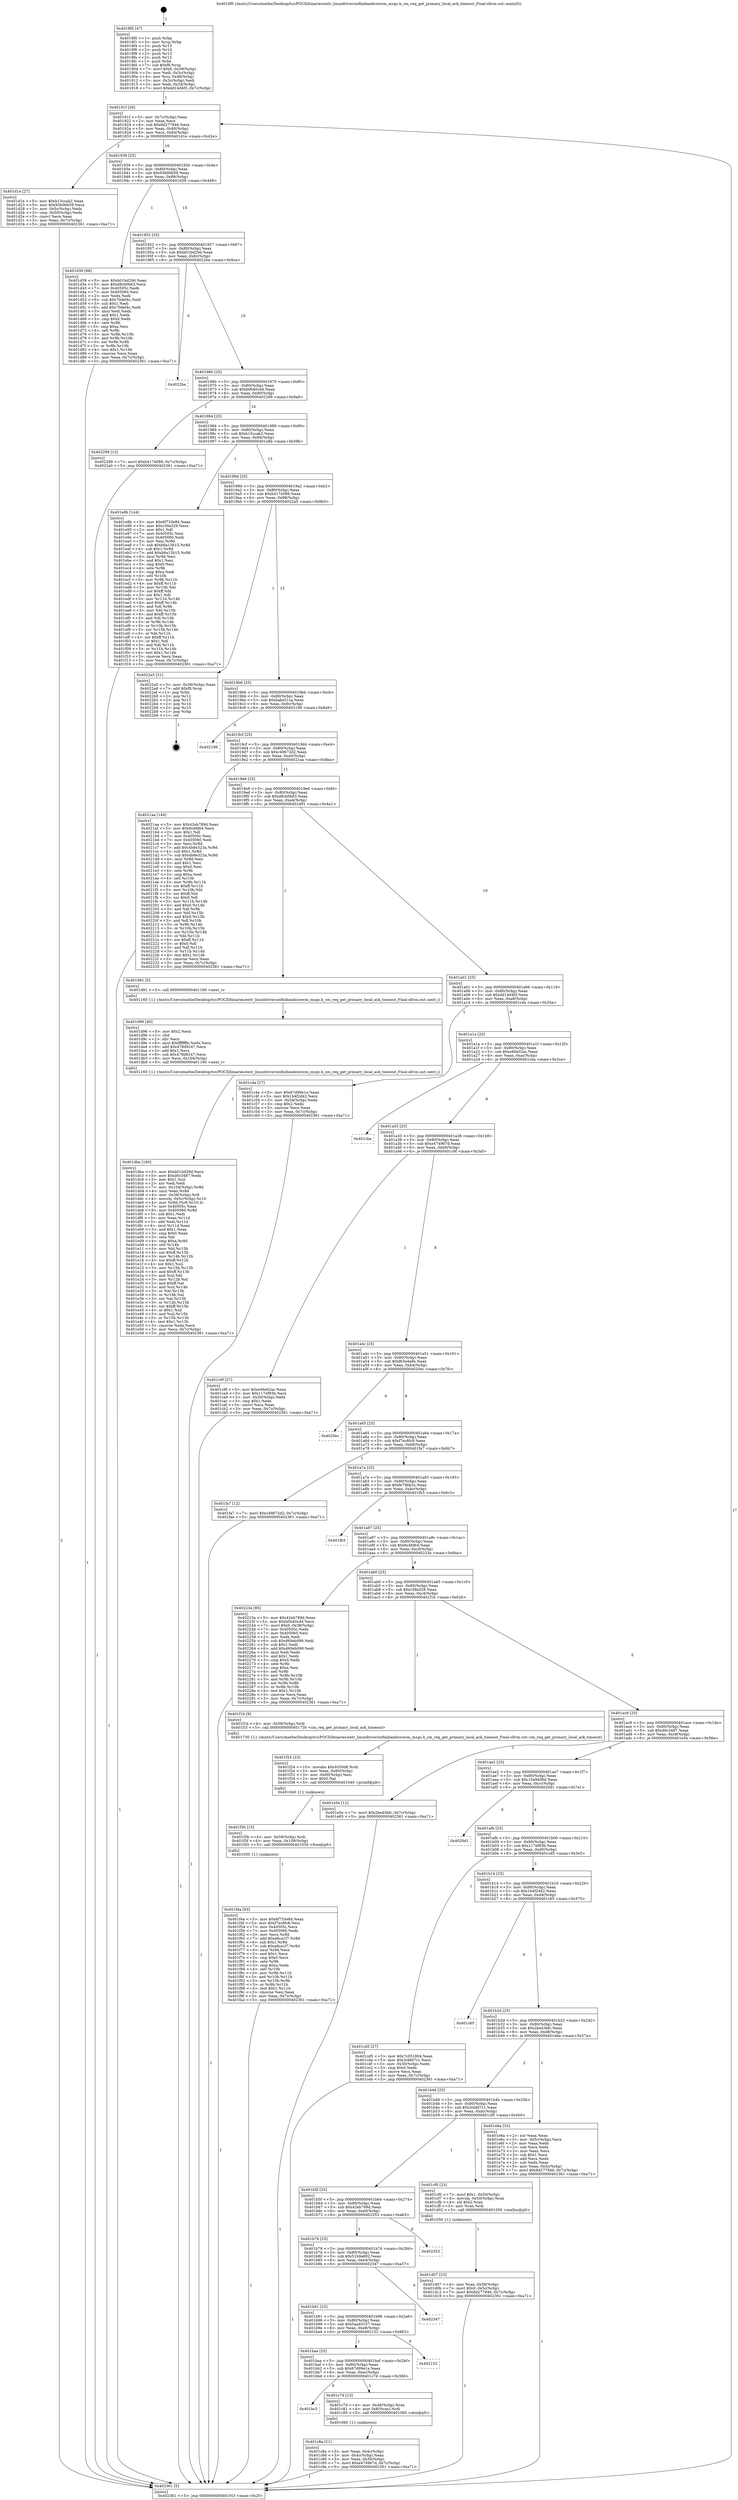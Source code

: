digraph "0x4018f0" {
  label = "0x4018f0 (/mnt/c/Users/mathe/Desktop/tcc/POCII/binaries/extr_linuxdriversinfinibandcorecm_msgs.h_cm_req_get_primary_local_ack_timeout_Final-ollvm.out::main(0))"
  labelloc = "t"
  node[shape=record]

  Entry [label="",width=0.3,height=0.3,shape=circle,fillcolor=black,style=filled]
  "0x40191f" [label="{
     0x40191f [26]\l
     | [instrs]\l
     &nbsp;&nbsp;0x40191f \<+3\>: mov -0x7c(%rbp),%eax\l
     &nbsp;&nbsp;0x401922 \<+2\>: mov %eax,%ecx\l
     &nbsp;&nbsp;0x401924 \<+6\>: sub $0x8d277946,%ecx\l
     &nbsp;&nbsp;0x40192a \<+3\>: mov %eax,-0x80(%rbp)\l
     &nbsp;&nbsp;0x40192d \<+6\>: mov %ecx,-0x84(%rbp)\l
     &nbsp;&nbsp;0x401933 \<+6\>: je 0000000000401d1e \<main+0x42e\>\l
  }"]
  "0x401d1e" [label="{
     0x401d1e [27]\l
     | [instrs]\l
     &nbsp;&nbsp;0x401d1e \<+5\>: mov $0xb15ccab2,%eax\l
     &nbsp;&nbsp;0x401d23 \<+5\>: mov $0x93b06b59,%ecx\l
     &nbsp;&nbsp;0x401d28 \<+3\>: mov -0x5c(%rbp),%edx\l
     &nbsp;&nbsp;0x401d2b \<+3\>: cmp -0x50(%rbp),%edx\l
     &nbsp;&nbsp;0x401d2e \<+3\>: cmovl %ecx,%eax\l
     &nbsp;&nbsp;0x401d31 \<+3\>: mov %eax,-0x7c(%rbp)\l
     &nbsp;&nbsp;0x401d34 \<+5\>: jmp 0000000000402361 \<main+0xa71\>\l
  }"]
  "0x401939" [label="{
     0x401939 [25]\l
     | [instrs]\l
     &nbsp;&nbsp;0x401939 \<+5\>: jmp 000000000040193e \<main+0x4e\>\l
     &nbsp;&nbsp;0x40193e \<+3\>: mov -0x80(%rbp),%eax\l
     &nbsp;&nbsp;0x401941 \<+5\>: sub $0x93b06b59,%eax\l
     &nbsp;&nbsp;0x401946 \<+6\>: mov %eax,-0x88(%rbp)\l
     &nbsp;&nbsp;0x40194c \<+6\>: je 0000000000401d39 \<main+0x449\>\l
  }"]
  Exit [label="",width=0.3,height=0.3,shape=circle,fillcolor=black,style=filled,peripheries=2]
  "0x401d39" [label="{
     0x401d39 [88]\l
     | [instrs]\l
     &nbsp;&nbsp;0x401d39 \<+5\>: mov $0xb01bd29d,%eax\l
     &nbsp;&nbsp;0x401d3e \<+5\>: mov $0xd8cb0b63,%ecx\l
     &nbsp;&nbsp;0x401d43 \<+7\>: mov 0x40505c,%edx\l
     &nbsp;&nbsp;0x401d4a \<+7\>: mov 0x405060,%esi\l
     &nbsp;&nbsp;0x401d51 \<+2\>: mov %edx,%edi\l
     &nbsp;&nbsp;0x401d53 \<+6\>: sub $0x70def4c,%edi\l
     &nbsp;&nbsp;0x401d59 \<+3\>: sub $0x1,%edi\l
     &nbsp;&nbsp;0x401d5c \<+6\>: add $0x70def4c,%edi\l
     &nbsp;&nbsp;0x401d62 \<+3\>: imul %edi,%edx\l
     &nbsp;&nbsp;0x401d65 \<+3\>: and $0x1,%edx\l
     &nbsp;&nbsp;0x401d68 \<+3\>: cmp $0x0,%edx\l
     &nbsp;&nbsp;0x401d6b \<+4\>: sete %r8b\l
     &nbsp;&nbsp;0x401d6f \<+3\>: cmp $0xa,%esi\l
     &nbsp;&nbsp;0x401d72 \<+4\>: setl %r9b\l
     &nbsp;&nbsp;0x401d76 \<+3\>: mov %r8b,%r10b\l
     &nbsp;&nbsp;0x401d79 \<+3\>: and %r9b,%r10b\l
     &nbsp;&nbsp;0x401d7c \<+3\>: xor %r9b,%r8b\l
     &nbsp;&nbsp;0x401d7f \<+3\>: or %r8b,%r10b\l
     &nbsp;&nbsp;0x401d82 \<+4\>: test $0x1,%r10b\l
     &nbsp;&nbsp;0x401d86 \<+3\>: cmovne %ecx,%eax\l
     &nbsp;&nbsp;0x401d89 \<+3\>: mov %eax,-0x7c(%rbp)\l
     &nbsp;&nbsp;0x401d8c \<+5\>: jmp 0000000000402361 \<main+0xa71\>\l
  }"]
  "0x401952" [label="{
     0x401952 [25]\l
     | [instrs]\l
     &nbsp;&nbsp;0x401952 \<+5\>: jmp 0000000000401957 \<main+0x67\>\l
     &nbsp;&nbsp;0x401957 \<+3\>: mov -0x80(%rbp),%eax\l
     &nbsp;&nbsp;0x40195a \<+5\>: sub $0xb01bd29d,%eax\l
     &nbsp;&nbsp;0x40195f \<+6\>: mov %eax,-0x8c(%rbp)\l
     &nbsp;&nbsp;0x401965 \<+6\>: je 00000000004022ba \<main+0x9ca\>\l
  }"]
  "0x401f4a" [label="{
     0x401f4a [93]\l
     | [instrs]\l
     &nbsp;&nbsp;0x401f4a \<+5\>: mov $0x6f733e84,%eax\l
     &nbsp;&nbsp;0x401f4f \<+5\>: mov $0xf7ec8fc8,%esi\l
     &nbsp;&nbsp;0x401f54 \<+7\>: mov 0x40505c,%ecx\l
     &nbsp;&nbsp;0x401f5b \<+7\>: mov 0x405060,%edx\l
     &nbsp;&nbsp;0x401f62 \<+3\>: mov %ecx,%r8d\l
     &nbsp;&nbsp;0x401f65 \<+7\>: add $0xa6ca1f7,%r8d\l
     &nbsp;&nbsp;0x401f6c \<+4\>: sub $0x1,%r8d\l
     &nbsp;&nbsp;0x401f70 \<+7\>: sub $0xa6ca1f7,%r8d\l
     &nbsp;&nbsp;0x401f77 \<+4\>: imul %r8d,%ecx\l
     &nbsp;&nbsp;0x401f7b \<+3\>: and $0x1,%ecx\l
     &nbsp;&nbsp;0x401f7e \<+3\>: cmp $0x0,%ecx\l
     &nbsp;&nbsp;0x401f81 \<+4\>: sete %r9b\l
     &nbsp;&nbsp;0x401f85 \<+3\>: cmp $0xa,%edx\l
     &nbsp;&nbsp;0x401f88 \<+4\>: setl %r10b\l
     &nbsp;&nbsp;0x401f8c \<+3\>: mov %r9b,%r11b\l
     &nbsp;&nbsp;0x401f8f \<+3\>: and %r10b,%r11b\l
     &nbsp;&nbsp;0x401f92 \<+3\>: xor %r10b,%r9b\l
     &nbsp;&nbsp;0x401f95 \<+3\>: or %r9b,%r11b\l
     &nbsp;&nbsp;0x401f98 \<+4\>: test $0x1,%r11b\l
     &nbsp;&nbsp;0x401f9c \<+3\>: cmovne %esi,%eax\l
     &nbsp;&nbsp;0x401f9f \<+3\>: mov %eax,-0x7c(%rbp)\l
     &nbsp;&nbsp;0x401fa2 \<+5\>: jmp 0000000000402361 \<main+0xa71\>\l
  }"]
  "0x4022ba" [label="{
     0x4022ba\l
  }", style=dashed]
  "0x40196b" [label="{
     0x40196b [25]\l
     | [instrs]\l
     &nbsp;&nbsp;0x40196b \<+5\>: jmp 0000000000401970 \<main+0x80\>\l
     &nbsp;&nbsp;0x401970 \<+3\>: mov -0x80(%rbp),%eax\l
     &nbsp;&nbsp;0x401973 \<+5\>: sub $0xb0b40cd4,%eax\l
     &nbsp;&nbsp;0x401978 \<+6\>: mov %eax,-0x90(%rbp)\l
     &nbsp;&nbsp;0x40197e \<+6\>: je 0000000000402299 \<main+0x9a9\>\l
  }"]
  "0x401f3b" [label="{
     0x401f3b [15]\l
     | [instrs]\l
     &nbsp;&nbsp;0x401f3b \<+4\>: mov -0x58(%rbp),%rdi\l
     &nbsp;&nbsp;0x401f3f \<+6\>: mov %eax,-0x108(%rbp)\l
     &nbsp;&nbsp;0x401f45 \<+5\>: call 0000000000401030 \<free@plt\>\l
     | [calls]\l
     &nbsp;&nbsp;0x401030 \{1\} (unknown)\l
  }"]
  "0x402299" [label="{
     0x402299 [12]\l
     | [instrs]\l
     &nbsp;&nbsp;0x402299 \<+7\>: movl $0xb4174089,-0x7c(%rbp)\l
     &nbsp;&nbsp;0x4022a0 \<+5\>: jmp 0000000000402361 \<main+0xa71\>\l
  }"]
  "0x401984" [label="{
     0x401984 [25]\l
     | [instrs]\l
     &nbsp;&nbsp;0x401984 \<+5\>: jmp 0000000000401989 \<main+0x99\>\l
     &nbsp;&nbsp;0x401989 \<+3\>: mov -0x80(%rbp),%eax\l
     &nbsp;&nbsp;0x40198c \<+5\>: sub $0xb15ccab2,%eax\l
     &nbsp;&nbsp;0x401991 \<+6\>: mov %eax,-0x94(%rbp)\l
     &nbsp;&nbsp;0x401997 \<+6\>: je 0000000000401e8b \<main+0x59b\>\l
  }"]
  "0x401f24" [label="{
     0x401f24 [23]\l
     | [instrs]\l
     &nbsp;&nbsp;0x401f24 \<+10\>: movabs $0x4030d6,%rdi\l
     &nbsp;&nbsp;0x401f2e \<+3\>: mov %eax,-0x60(%rbp)\l
     &nbsp;&nbsp;0x401f31 \<+3\>: mov -0x60(%rbp),%esi\l
     &nbsp;&nbsp;0x401f34 \<+2\>: mov $0x0,%al\l
     &nbsp;&nbsp;0x401f36 \<+5\>: call 0000000000401040 \<printf@plt\>\l
     | [calls]\l
     &nbsp;&nbsp;0x401040 \{1\} (unknown)\l
  }"]
  "0x401e8b" [label="{
     0x401e8b [144]\l
     | [instrs]\l
     &nbsp;&nbsp;0x401e8b \<+5\>: mov $0x6f733e84,%eax\l
     &nbsp;&nbsp;0x401e90 \<+5\>: mov $0xc39a329,%ecx\l
     &nbsp;&nbsp;0x401e95 \<+2\>: mov $0x1,%dl\l
     &nbsp;&nbsp;0x401e97 \<+7\>: mov 0x40505c,%esi\l
     &nbsp;&nbsp;0x401e9e \<+7\>: mov 0x405060,%edi\l
     &nbsp;&nbsp;0x401ea5 \<+3\>: mov %esi,%r8d\l
     &nbsp;&nbsp;0x401ea8 \<+7\>: sub $0xb6a13b15,%r8d\l
     &nbsp;&nbsp;0x401eaf \<+4\>: sub $0x1,%r8d\l
     &nbsp;&nbsp;0x401eb3 \<+7\>: add $0xb6a13b15,%r8d\l
     &nbsp;&nbsp;0x401eba \<+4\>: imul %r8d,%esi\l
     &nbsp;&nbsp;0x401ebe \<+3\>: and $0x1,%esi\l
     &nbsp;&nbsp;0x401ec1 \<+3\>: cmp $0x0,%esi\l
     &nbsp;&nbsp;0x401ec4 \<+4\>: sete %r9b\l
     &nbsp;&nbsp;0x401ec8 \<+3\>: cmp $0xa,%edi\l
     &nbsp;&nbsp;0x401ecb \<+4\>: setl %r10b\l
     &nbsp;&nbsp;0x401ecf \<+3\>: mov %r9b,%r11b\l
     &nbsp;&nbsp;0x401ed2 \<+4\>: xor $0xff,%r11b\l
     &nbsp;&nbsp;0x401ed6 \<+3\>: mov %r10b,%bl\l
     &nbsp;&nbsp;0x401ed9 \<+3\>: xor $0xff,%bl\l
     &nbsp;&nbsp;0x401edc \<+3\>: xor $0x1,%dl\l
     &nbsp;&nbsp;0x401edf \<+3\>: mov %r11b,%r14b\l
     &nbsp;&nbsp;0x401ee2 \<+4\>: and $0xff,%r14b\l
     &nbsp;&nbsp;0x401ee6 \<+3\>: and %dl,%r9b\l
     &nbsp;&nbsp;0x401ee9 \<+3\>: mov %bl,%r15b\l
     &nbsp;&nbsp;0x401eec \<+4\>: and $0xff,%r15b\l
     &nbsp;&nbsp;0x401ef0 \<+3\>: and %dl,%r10b\l
     &nbsp;&nbsp;0x401ef3 \<+3\>: or %r9b,%r14b\l
     &nbsp;&nbsp;0x401ef6 \<+3\>: or %r10b,%r15b\l
     &nbsp;&nbsp;0x401ef9 \<+3\>: xor %r15b,%r14b\l
     &nbsp;&nbsp;0x401efc \<+3\>: or %bl,%r11b\l
     &nbsp;&nbsp;0x401eff \<+4\>: xor $0xff,%r11b\l
     &nbsp;&nbsp;0x401f03 \<+3\>: or $0x1,%dl\l
     &nbsp;&nbsp;0x401f06 \<+3\>: and %dl,%r11b\l
     &nbsp;&nbsp;0x401f09 \<+3\>: or %r11b,%r14b\l
     &nbsp;&nbsp;0x401f0c \<+4\>: test $0x1,%r14b\l
     &nbsp;&nbsp;0x401f10 \<+3\>: cmovne %ecx,%eax\l
     &nbsp;&nbsp;0x401f13 \<+3\>: mov %eax,-0x7c(%rbp)\l
     &nbsp;&nbsp;0x401f16 \<+5\>: jmp 0000000000402361 \<main+0xa71\>\l
  }"]
  "0x40199d" [label="{
     0x40199d [25]\l
     | [instrs]\l
     &nbsp;&nbsp;0x40199d \<+5\>: jmp 00000000004019a2 \<main+0xb2\>\l
     &nbsp;&nbsp;0x4019a2 \<+3\>: mov -0x80(%rbp),%eax\l
     &nbsp;&nbsp;0x4019a5 \<+5\>: sub $0xb4174089,%eax\l
     &nbsp;&nbsp;0x4019aa \<+6\>: mov %eax,-0x98(%rbp)\l
     &nbsp;&nbsp;0x4019b0 \<+6\>: je 00000000004022a5 \<main+0x9b5\>\l
  }"]
  "0x401dbe" [label="{
     0x401dbe [160]\l
     | [instrs]\l
     &nbsp;&nbsp;0x401dbe \<+5\>: mov $0xb01bd29d,%ecx\l
     &nbsp;&nbsp;0x401dc3 \<+5\>: mov $0xd0c3487,%edx\l
     &nbsp;&nbsp;0x401dc8 \<+3\>: mov $0x1,%sil\l
     &nbsp;&nbsp;0x401dcb \<+2\>: xor %edi,%edi\l
     &nbsp;&nbsp;0x401dcd \<+7\>: mov -0x104(%rbp),%r8d\l
     &nbsp;&nbsp;0x401dd4 \<+4\>: imul %eax,%r8d\l
     &nbsp;&nbsp;0x401dd8 \<+4\>: mov -0x58(%rbp),%r9\l
     &nbsp;&nbsp;0x401ddc \<+4\>: movslq -0x5c(%rbp),%r10\l
     &nbsp;&nbsp;0x401de0 \<+4\>: mov %r8d,(%r9,%r10,4)\l
     &nbsp;&nbsp;0x401de4 \<+7\>: mov 0x40505c,%eax\l
     &nbsp;&nbsp;0x401deb \<+8\>: mov 0x405060,%r8d\l
     &nbsp;&nbsp;0x401df3 \<+3\>: sub $0x1,%edi\l
     &nbsp;&nbsp;0x401df6 \<+3\>: mov %eax,%r11d\l
     &nbsp;&nbsp;0x401df9 \<+3\>: add %edi,%r11d\l
     &nbsp;&nbsp;0x401dfc \<+4\>: imul %r11d,%eax\l
     &nbsp;&nbsp;0x401e00 \<+3\>: and $0x1,%eax\l
     &nbsp;&nbsp;0x401e03 \<+3\>: cmp $0x0,%eax\l
     &nbsp;&nbsp;0x401e06 \<+3\>: sete %bl\l
     &nbsp;&nbsp;0x401e09 \<+4\>: cmp $0xa,%r8d\l
     &nbsp;&nbsp;0x401e0d \<+4\>: setl %r14b\l
     &nbsp;&nbsp;0x401e11 \<+3\>: mov %bl,%r15b\l
     &nbsp;&nbsp;0x401e14 \<+4\>: xor $0xff,%r15b\l
     &nbsp;&nbsp;0x401e18 \<+3\>: mov %r14b,%r12b\l
     &nbsp;&nbsp;0x401e1b \<+4\>: xor $0xff,%r12b\l
     &nbsp;&nbsp;0x401e1f \<+4\>: xor $0x1,%sil\l
     &nbsp;&nbsp;0x401e23 \<+3\>: mov %r15b,%r13b\l
     &nbsp;&nbsp;0x401e26 \<+4\>: and $0xff,%r13b\l
     &nbsp;&nbsp;0x401e2a \<+3\>: and %sil,%bl\l
     &nbsp;&nbsp;0x401e2d \<+3\>: mov %r12b,%al\l
     &nbsp;&nbsp;0x401e30 \<+2\>: and $0xff,%al\l
     &nbsp;&nbsp;0x401e32 \<+3\>: and %sil,%r14b\l
     &nbsp;&nbsp;0x401e35 \<+3\>: or %bl,%r13b\l
     &nbsp;&nbsp;0x401e38 \<+3\>: or %r14b,%al\l
     &nbsp;&nbsp;0x401e3b \<+3\>: xor %al,%r13b\l
     &nbsp;&nbsp;0x401e3e \<+3\>: or %r12b,%r15b\l
     &nbsp;&nbsp;0x401e41 \<+4\>: xor $0xff,%r15b\l
     &nbsp;&nbsp;0x401e45 \<+4\>: or $0x1,%sil\l
     &nbsp;&nbsp;0x401e49 \<+3\>: and %sil,%r15b\l
     &nbsp;&nbsp;0x401e4c \<+3\>: or %r15b,%r13b\l
     &nbsp;&nbsp;0x401e4f \<+4\>: test $0x1,%r13b\l
     &nbsp;&nbsp;0x401e53 \<+3\>: cmovne %edx,%ecx\l
     &nbsp;&nbsp;0x401e56 \<+3\>: mov %ecx,-0x7c(%rbp)\l
     &nbsp;&nbsp;0x401e59 \<+5\>: jmp 0000000000402361 \<main+0xa71\>\l
  }"]
  "0x4022a5" [label="{
     0x4022a5 [21]\l
     | [instrs]\l
     &nbsp;&nbsp;0x4022a5 \<+3\>: mov -0x38(%rbp),%eax\l
     &nbsp;&nbsp;0x4022a8 \<+7\>: add $0xf8,%rsp\l
     &nbsp;&nbsp;0x4022af \<+1\>: pop %rbx\l
     &nbsp;&nbsp;0x4022b0 \<+2\>: pop %r12\l
     &nbsp;&nbsp;0x4022b2 \<+2\>: pop %r13\l
     &nbsp;&nbsp;0x4022b4 \<+2\>: pop %r14\l
     &nbsp;&nbsp;0x4022b6 \<+2\>: pop %r15\l
     &nbsp;&nbsp;0x4022b8 \<+1\>: pop %rbp\l
     &nbsp;&nbsp;0x4022b9 \<+1\>: ret\l
  }"]
  "0x4019b6" [label="{
     0x4019b6 [25]\l
     | [instrs]\l
     &nbsp;&nbsp;0x4019b6 \<+5\>: jmp 00000000004019bb \<main+0xcb\>\l
     &nbsp;&nbsp;0x4019bb \<+3\>: mov -0x80(%rbp),%eax\l
     &nbsp;&nbsp;0x4019be \<+5\>: sub $0xbabe51ca,%eax\l
     &nbsp;&nbsp;0x4019c3 \<+6\>: mov %eax,-0x9c(%rbp)\l
     &nbsp;&nbsp;0x4019c9 \<+6\>: je 0000000000402199 \<main+0x8a9\>\l
  }"]
  "0x401d96" [label="{
     0x401d96 [40]\l
     | [instrs]\l
     &nbsp;&nbsp;0x401d96 \<+5\>: mov $0x2,%ecx\l
     &nbsp;&nbsp;0x401d9b \<+1\>: cltd\l
     &nbsp;&nbsp;0x401d9c \<+2\>: idiv %ecx\l
     &nbsp;&nbsp;0x401d9e \<+6\>: imul $0xfffffffe,%edx,%ecx\l
     &nbsp;&nbsp;0x401da4 \<+6\>: add $0x478d9247,%ecx\l
     &nbsp;&nbsp;0x401daa \<+3\>: add $0x1,%ecx\l
     &nbsp;&nbsp;0x401dad \<+6\>: sub $0x478d9247,%ecx\l
     &nbsp;&nbsp;0x401db3 \<+6\>: mov %ecx,-0x104(%rbp)\l
     &nbsp;&nbsp;0x401db9 \<+5\>: call 0000000000401160 \<next_i\>\l
     | [calls]\l
     &nbsp;&nbsp;0x401160 \{1\} (/mnt/c/Users/mathe/Desktop/tcc/POCII/binaries/extr_linuxdriversinfinibandcorecm_msgs.h_cm_req_get_primary_local_ack_timeout_Final-ollvm.out::next_i)\l
  }"]
  "0x402199" [label="{
     0x402199\l
  }", style=dashed]
  "0x4019cf" [label="{
     0x4019cf [25]\l
     | [instrs]\l
     &nbsp;&nbsp;0x4019cf \<+5\>: jmp 00000000004019d4 \<main+0xe4\>\l
     &nbsp;&nbsp;0x4019d4 \<+3\>: mov -0x80(%rbp),%eax\l
     &nbsp;&nbsp;0x4019d7 \<+5\>: sub $0xc49672d2,%eax\l
     &nbsp;&nbsp;0x4019dc \<+6\>: mov %eax,-0xa0(%rbp)\l
     &nbsp;&nbsp;0x4019e2 \<+6\>: je 00000000004021aa \<main+0x8ba\>\l
  }"]
  "0x401d07" [label="{
     0x401d07 [23]\l
     | [instrs]\l
     &nbsp;&nbsp;0x401d07 \<+4\>: mov %rax,-0x58(%rbp)\l
     &nbsp;&nbsp;0x401d0b \<+7\>: movl $0x0,-0x5c(%rbp)\l
     &nbsp;&nbsp;0x401d12 \<+7\>: movl $0x8d277946,-0x7c(%rbp)\l
     &nbsp;&nbsp;0x401d19 \<+5\>: jmp 0000000000402361 \<main+0xa71\>\l
  }"]
  "0x4021aa" [label="{
     0x4021aa [144]\l
     | [instrs]\l
     &nbsp;&nbsp;0x4021aa \<+5\>: mov $0x42eb789d,%eax\l
     &nbsp;&nbsp;0x4021af \<+5\>: mov $0x6c4fd64,%ecx\l
     &nbsp;&nbsp;0x4021b4 \<+2\>: mov $0x1,%dl\l
     &nbsp;&nbsp;0x4021b6 \<+7\>: mov 0x40505c,%esi\l
     &nbsp;&nbsp;0x4021bd \<+7\>: mov 0x405060,%edi\l
     &nbsp;&nbsp;0x4021c4 \<+3\>: mov %esi,%r8d\l
     &nbsp;&nbsp;0x4021c7 \<+7\>: add $0x4b8e323a,%r8d\l
     &nbsp;&nbsp;0x4021ce \<+4\>: sub $0x1,%r8d\l
     &nbsp;&nbsp;0x4021d2 \<+7\>: sub $0x4b8e323a,%r8d\l
     &nbsp;&nbsp;0x4021d9 \<+4\>: imul %r8d,%esi\l
     &nbsp;&nbsp;0x4021dd \<+3\>: and $0x1,%esi\l
     &nbsp;&nbsp;0x4021e0 \<+3\>: cmp $0x0,%esi\l
     &nbsp;&nbsp;0x4021e3 \<+4\>: sete %r9b\l
     &nbsp;&nbsp;0x4021e7 \<+3\>: cmp $0xa,%edi\l
     &nbsp;&nbsp;0x4021ea \<+4\>: setl %r10b\l
     &nbsp;&nbsp;0x4021ee \<+3\>: mov %r9b,%r11b\l
     &nbsp;&nbsp;0x4021f1 \<+4\>: xor $0xff,%r11b\l
     &nbsp;&nbsp;0x4021f5 \<+3\>: mov %r10b,%bl\l
     &nbsp;&nbsp;0x4021f8 \<+3\>: xor $0xff,%bl\l
     &nbsp;&nbsp;0x4021fb \<+3\>: xor $0x0,%dl\l
     &nbsp;&nbsp;0x4021fe \<+3\>: mov %r11b,%r14b\l
     &nbsp;&nbsp;0x402201 \<+4\>: and $0x0,%r14b\l
     &nbsp;&nbsp;0x402205 \<+3\>: and %dl,%r9b\l
     &nbsp;&nbsp;0x402208 \<+3\>: mov %bl,%r15b\l
     &nbsp;&nbsp;0x40220b \<+4\>: and $0x0,%r15b\l
     &nbsp;&nbsp;0x40220f \<+3\>: and %dl,%r10b\l
     &nbsp;&nbsp;0x402212 \<+3\>: or %r9b,%r14b\l
     &nbsp;&nbsp;0x402215 \<+3\>: or %r10b,%r15b\l
     &nbsp;&nbsp;0x402218 \<+3\>: xor %r15b,%r14b\l
     &nbsp;&nbsp;0x40221b \<+3\>: or %bl,%r11b\l
     &nbsp;&nbsp;0x40221e \<+4\>: xor $0xff,%r11b\l
     &nbsp;&nbsp;0x402222 \<+3\>: or $0x0,%dl\l
     &nbsp;&nbsp;0x402225 \<+3\>: and %dl,%r11b\l
     &nbsp;&nbsp;0x402228 \<+3\>: or %r11b,%r14b\l
     &nbsp;&nbsp;0x40222b \<+4\>: test $0x1,%r14b\l
     &nbsp;&nbsp;0x40222f \<+3\>: cmovne %ecx,%eax\l
     &nbsp;&nbsp;0x402232 \<+3\>: mov %eax,-0x7c(%rbp)\l
     &nbsp;&nbsp;0x402235 \<+5\>: jmp 0000000000402361 \<main+0xa71\>\l
  }"]
  "0x4019e8" [label="{
     0x4019e8 [25]\l
     | [instrs]\l
     &nbsp;&nbsp;0x4019e8 \<+5\>: jmp 00000000004019ed \<main+0xfd\>\l
     &nbsp;&nbsp;0x4019ed \<+3\>: mov -0x80(%rbp),%eax\l
     &nbsp;&nbsp;0x4019f0 \<+5\>: sub $0xd8cb0b63,%eax\l
     &nbsp;&nbsp;0x4019f5 \<+6\>: mov %eax,-0xa4(%rbp)\l
     &nbsp;&nbsp;0x4019fb \<+6\>: je 0000000000401d91 \<main+0x4a1\>\l
  }"]
  "0x401c8a" [label="{
     0x401c8a [21]\l
     | [instrs]\l
     &nbsp;&nbsp;0x401c8a \<+3\>: mov %eax,-0x4c(%rbp)\l
     &nbsp;&nbsp;0x401c8d \<+3\>: mov -0x4c(%rbp),%eax\l
     &nbsp;&nbsp;0x401c90 \<+3\>: mov %eax,-0x30(%rbp)\l
     &nbsp;&nbsp;0x401c93 \<+7\>: movl $0xe474967d,-0x7c(%rbp)\l
     &nbsp;&nbsp;0x401c9a \<+5\>: jmp 0000000000402361 \<main+0xa71\>\l
  }"]
  "0x401d91" [label="{
     0x401d91 [5]\l
     | [instrs]\l
     &nbsp;&nbsp;0x401d91 \<+5\>: call 0000000000401160 \<next_i\>\l
     | [calls]\l
     &nbsp;&nbsp;0x401160 \{1\} (/mnt/c/Users/mathe/Desktop/tcc/POCII/binaries/extr_linuxdriversinfinibandcorecm_msgs.h_cm_req_get_primary_local_ack_timeout_Final-ollvm.out::next_i)\l
  }"]
  "0x401a01" [label="{
     0x401a01 [25]\l
     | [instrs]\l
     &nbsp;&nbsp;0x401a01 \<+5\>: jmp 0000000000401a06 \<main+0x116\>\l
     &nbsp;&nbsp;0x401a06 \<+3\>: mov -0x80(%rbp),%eax\l
     &nbsp;&nbsp;0x401a09 \<+5\>: sub $0xdd14d4f3,%eax\l
     &nbsp;&nbsp;0x401a0e \<+6\>: mov %eax,-0xa8(%rbp)\l
     &nbsp;&nbsp;0x401a14 \<+6\>: je 0000000000401c4a \<main+0x35a\>\l
  }"]
  "0x401bc3" [label="{
     0x401bc3\l
  }", style=dashed]
  "0x401c4a" [label="{
     0x401c4a [27]\l
     | [instrs]\l
     &nbsp;&nbsp;0x401c4a \<+5\>: mov $0x67d99e1a,%eax\l
     &nbsp;&nbsp;0x401c4f \<+5\>: mov $0x1b4f2d42,%ecx\l
     &nbsp;&nbsp;0x401c54 \<+3\>: mov -0x34(%rbp),%edx\l
     &nbsp;&nbsp;0x401c57 \<+3\>: cmp $0x2,%edx\l
     &nbsp;&nbsp;0x401c5a \<+3\>: cmovne %ecx,%eax\l
     &nbsp;&nbsp;0x401c5d \<+3\>: mov %eax,-0x7c(%rbp)\l
     &nbsp;&nbsp;0x401c60 \<+5\>: jmp 0000000000402361 \<main+0xa71\>\l
  }"]
  "0x401a1a" [label="{
     0x401a1a [25]\l
     | [instrs]\l
     &nbsp;&nbsp;0x401a1a \<+5\>: jmp 0000000000401a1f \<main+0x12f\>\l
     &nbsp;&nbsp;0x401a1f \<+3\>: mov -0x80(%rbp),%eax\l
     &nbsp;&nbsp;0x401a22 \<+5\>: sub $0xe46e02ac,%eax\l
     &nbsp;&nbsp;0x401a27 \<+6\>: mov %eax,-0xac(%rbp)\l
     &nbsp;&nbsp;0x401a2d \<+6\>: je 0000000000401cba \<main+0x3ca\>\l
  }"]
  "0x402361" [label="{
     0x402361 [5]\l
     | [instrs]\l
     &nbsp;&nbsp;0x402361 \<+5\>: jmp 000000000040191f \<main+0x2f\>\l
  }"]
  "0x4018f0" [label="{
     0x4018f0 [47]\l
     | [instrs]\l
     &nbsp;&nbsp;0x4018f0 \<+1\>: push %rbp\l
     &nbsp;&nbsp;0x4018f1 \<+3\>: mov %rsp,%rbp\l
     &nbsp;&nbsp;0x4018f4 \<+2\>: push %r15\l
     &nbsp;&nbsp;0x4018f6 \<+2\>: push %r14\l
     &nbsp;&nbsp;0x4018f8 \<+2\>: push %r13\l
     &nbsp;&nbsp;0x4018fa \<+2\>: push %r12\l
     &nbsp;&nbsp;0x4018fc \<+1\>: push %rbx\l
     &nbsp;&nbsp;0x4018fd \<+7\>: sub $0xf8,%rsp\l
     &nbsp;&nbsp;0x401904 \<+7\>: movl $0x0,-0x38(%rbp)\l
     &nbsp;&nbsp;0x40190b \<+3\>: mov %edi,-0x3c(%rbp)\l
     &nbsp;&nbsp;0x40190e \<+4\>: mov %rsi,-0x48(%rbp)\l
     &nbsp;&nbsp;0x401912 \<+3\>: mov -0x3c(%rbp),%edi\l
     &nbsp;&nbsp;0x401915 \<+3\>: mov %edi,-0x34(%rbp)\l
     &nbsp;&nbsp;0x401918 \<+7\>: movl $0xdd14d4f3,-0x7c(%rbp)\l
  }"]
  "0x401c7d" [label="{
     0x401c7d [13]\l
     | [instrs]\l
     &nbsp;&nbsp;0x401c7d \<+4\>: mov -0x48(%rbp),%rax\l
     &nbsp;&nbsp;0x401c81 \<+4\>: mov 0x8(%rax),%rdi\l
     &nbsp;&nbsp;0x401c85 \<+5\>: call 0000000000401060 \<atoi@plt\>\l
     | [calls]\l
     &nbsp;&nbsp;0x401060 \{1\} (unknown)\l
  }"]
  "0x401cba" [label="{
     0x401cba\l
  }", style=dashed]
  "0x401a33" [label="{
     0x401a33 [25]\l
     | [instrs]\l
     &nbsp;&nbsp;0x401a33 \<+5\>: jmp 0000000000401a38 \<main+0x148\>\l
     &nbsp;&nbsp;0x401a38 \<+3\>: mov -0x80(%rbp),%eax\l
     &nbsp;&nbsp;0x401a3b \<+5\>: sub $0xe474967d,%eax\l
     &nbsp;&nbsp;0x401a40 \<+6\>: mov %eax,-0xb0(%rbp)\l
     &nbsp;&nbsp;0x401a46 \<+6\>: je 0000000000401c9f \<main+0x3af\>\l
  }"]
  "0x401baa" [label="{
     0x401baa [25]\l
     | [instrs]\l
     &nbsp;&nbsp;0x401baa \<+5\>: jmp 0000000000401baf \<main+0x2bf\>\l
     &nbsp;&nbsp;0x401baf \<+3\>: mov -0x80(%rbp),%eax\l
     &nbsp;&nbsp;0x401bb2 \<+5\>: sub $0x67d99e1a,%eax\l
     &nbsp;&nbsp;0x401bb7 \<+6\>: mov %eax,-0xec(%rbp)\l
     &nbsp;&nbsp;0x401bbd \<+6\>: je 0000000000401c7d \<main+0x38d\>\l
  }"]
  "0x401c9f" [label="{
     0x401c9f [27]\l
     | [instrs]\l
     &nbsp;&nbsp;0x401c9f \<+5\>: mov $0xe46e02ac,%eax\l
     &nbsp;&nbsp;0x401ca4 \<+5\>: mov $0x117ef93b,%ecx\l
     &nbsp;&nbsp;0x401ca9 \<+3\>: mov -0x30(%rbp),%edx\l
     &nbsp;&nbsp;0x401cac \<+3\>: cmp $0x1,%edx\l
     &nbsp;&nbsp;0x401caf \<+3\>: cmovl %ecx,%eax\l
     &nbsp;&nbsp;0x401cb2 \<+3\>: mov %eax,-0x7c(%rbp)\l
     &nbsp;&nbsp;0x401cb5 \<+5\>: jmp 0000000000402361 \<main+0xa71\>\l
  }"]
  "0x401a4c" [label="{
     0x401a4c [25]\l
     | [instrs]\l
     &nbsp;&nbsp;0x401a4c \<+5\>: jmp 0000000000401a51 \<main+0x161\>\l
     &nbsp;&nbsp;0x401a51 \<+3\>: mov -0x80(%rbp),%eax\l
     &nbsp;&nbsp;0x401a54 \<+5\>: sub $0xf63e4a9e,%eax\l
     &nbsp;&nbsp;0x401a59 \<+6\>: mov %eax,-0xb4(%rbp)\l
     &nbsp;&nbsp;0x401a5f \<+6\>: je 00000000004020ec \<main+0x7fc\>\l
  }"]
  "0x402152" [label="{
     0x402152\l
  }", style=dashed]
  "0x4020ec" [label="{
     0x4020ec\l
  }", style=dashed]
  "0x401a65" [label="{
     0x401a65 [25]\l
     | [instrs]\l
     &nbsp;&nbsp;0x401a65 \<+5\>: jmp 0000000000401a6a \<main+0x17a\>\l
     &nbsp;&nbsp;0x401a6a \<+3\>: mov -0x80(%rbp),%eax\l
     &nbsp;&nbsp;0x401a6d \<+5\>: sub $0xf7ec8fc8,%eax\l
     &nbsp;&nbsp;0x401a72 \<+6\>: mov %eax,-0xb8(%rbp)\l
     &nbsp;&nbsp;0x401a78 \<+6\>: je 0000000000401fa7 \<main+0x6b7\>\l
  }"]
  "0x401b91" [label="{
     0x401b91 [25]\l
     | [instrs]\l
     &nbsp;&nbsp;0x401b91 \<+5\>: jmp 0000000000401b96 \<main+0x2a6\>\l
     &nbsp;&nbsp;0x401b96 \<+3\>: mov -0x80(%rbp),%eax\l
     &nbsp;&nbsp;0x401b99 \<+5\>: sub $0x5aa40107,%eax\l
     &nbsp;&nbsp;0x401b9e \<+6\>: mov %eax,-0xe8(%rbp)\l
     &nbsp;&nbsp;0x401ba4 \<+6\>: je 0000000000402152 \<main+0x862\>\l
  }"]
  "0x401fa7" [label="{
     0x401fa7 [12]\l
     | [instrs]\l
     &nbsp;&nbsp;0x401fa7 \<+7\>: movl $0xc49672d2,-0x7c(%rbp)\l
     &nbsp;&nbsp;0x401fae \<+5\>: jmp 0000000000402361 \<main+0xa71\>\l
  }"]
  "0x401a7e" [label="{
     0x401a7e [25]\l
     | [instrs]\l
     &nbsp;&nbsp;0x401a7e \<+5\>: jmp 0000000000401a83 \<main+0x193\>\l
     &nbsp;&nbsp;0x401a83 \<+3\>: mov -0x80(%rbp),%eax\l
     &nbsp;&nbsp;0x401a86 \<+5\>: sub $0xfe79bb2c,%eax\l
     &nbsp;&nbsp;0x401a8b \<+6\>: mov %eax,-0xbc(%rbp)\l
     &nbsp;&nbsp;0x401a91 \<+6\>: je 0000000000401fb3 \<main+0x6c3\>\l
  }"]
  "0x402347" [label="{
     0x402347\l
  }", style=dashed]
  "0x401fb3" [label="{
     0x401fb3\l
  }", style=dashed]
  "0x401a97" [label="{
     0x401a97 [25]\l
     | [instrs]\l
     &nbsp;&nbsp;0x401a97 \<+5\>: jmp 0000000000401a9c \<main+0x1ac\>\l
     &nbsp;&nbsp;0x401a9c \<+3\>: mov -0x80(%rbp),%eax\l
     &nbsp;&nbsp;0x401a9f \<+5\>: sub $0x6c4fd64,%eax\l
     &nbsp;&nbsp;0x401aa4 \<+6\>: mov %eax,-0xc0(%rbp)\l
     &nbsp;&nbsp;0x401aaa \<+6\>: je 000000000040223a \<main+0x94a\>\l
  }"]
  "0x401b78" [label="{
     0x401b78 [25]\l
     | [instrs]\l
     &nbsp;&nbsp;0x401b78 \<+5\>: jmp 0000000000401b7d \<main+0x28d\>\l
     &nbsp;&nbsp;0x401b7d \<+3\>: mov -0x80(%rbp),%eax\l
     &nbsp;&nbsp;0x401b80 \<+5\>: sub $0x51b9a802,%eax\l
     &nbsp;&nbsp;0x401b85 \<+6\>: mov %eax,-0xe4(%rbp)\l
     &nbsp;&nbsp;0x401b8b \<+6\>: je 0000000000402347 \<main+0xa57\>\l
  }"]
  "0x40223a" [label="{
     0x40223a [95]\l
     | [instrs]\l
     &nbsp;&nbsp;0x40223a \<+5\>: mov $0x42eb789d,%eax\l
     &nbsp;&nbsp;0x40223f \<+5\>: mov $0xb0b40cd4,%ecx\l
     &nbsp;&nbsp;0x402244 \<+7\>: movl $0x0,-0x38(%rbp)\l
     &nbsp;&nbsp;0x40224b \<+7\>: mov 0x40505c,%edx\l
     &nbsp;&nbsp;0x402252 \<+7\>: mov 0x405060,%esi\l
     &nbsp;&nbsp;0x402259 \<+2\>: mov %edx,%edi\l
     &nbsp;&nbsp;0x40225b \<+6\>: sub $0xd60eb099,%edi\l
     &nbsp;&nbsp;0x402261 \<+3\>: sub $0x1,%edi\l
     &nbsp;&nbsp;0x402264 \<+6\>: add $0xd60eb099,%edi\l
     &nbsp;&nbsp;0x40226a \<+3\>: imul %edi,%edx\l
     &nbsp;&nbsp;0x40226d \<+3\>: and $0x1,%edx\l
     &nbsp;&nbsp;0x402270 \<+3\>: cmp $0x0,%edx\l
     &nbsp;&nbsp;0x402273 \<+4\>: sete %r8b\l
     &nbsp;&nbsp;0x402277 \<+3\>: cmp $0xa,%esi\l
     &nbsp;&nbsp;0x40227a \<+4\>: setl %r9b\l
     &nbsp;&nbsp;0x40227e \<+3\>: mov %r8b,%r10b\l
     &nbsp;&nbsp;0x402281 \<+3\>: and %r9b,%r10b\l
     &nbsp;&nbsp;0x402284 \<+3\>: xor %r9b,%r8b\l
     &nbsp;&nbsp;0x402287 \<+3\>: or %r8b,%r10b\l
     &nbsp;&nbsp;0x40228a \<+4\>: test $0x1,%r10b\l
     &nbsp;&nbsp;0x40228e \<+3\>: cmovne %ecx,%eax\l
     &nbsp;&nbsp;0x402291 \<+3\>: mov %eax,-0x7c(%rbp)\l
     &nbsp;&nbsp;0x402294 \<+5\>: jmp 0000000000402361 \<main+0xa71\>\l
  }"]
  "0x401ab0" [label="{
     0x401ab0 [25]\l
     | [instrs]\l
     &nbsp;&nbsp;0x401ab0 \<+5\>: jmp 0000000000401ab5 \<main+0x1c5\>\l
     &nbsp;&nbsp;0x401ab5 \<+3\>: mov -0x80(%rbp),%eax\l
     &nbsp;&nbsp;0x401ab8 \<+5\>: sub $0xc39a329,%eax\l
     &nbsp;&nbsp;0x401abd \<+6\>: mov %eax,-0xc4(%rbp)\l
     &nbsp;&nbsp;0x401ac3 \<+6\>: je 0000000000401f1b \<main+0x62b\>\l
  }"]
  "0x402353" [label="{
     0x402353\l
  }", style=dashed]
  "0x401f1b" [label="{
     0x401f1b [9]\l
     | [instrs]\l
     &nbsp;&nbsp;0x401f1b \<+4\>: mov -0x58(%rbp),%rdi\l
     &nbsp;&nbsp;0x401f1f \<+5\>: call 0000000000401730 \<cm_req_get_primary_local_ack_timeout\>\l
     | [calls]\l
     &nbsp;&nbsp;0x401730 \{1\} (/mnt/c/Users/mathe/Desktop/tcc/POCII/binaries/extr_linuxdriversinfinibandcorecm_msgs.h_cm_req_get_primary_local_ack_timeout_Final-ollvm.out::cm_req_get_primary_local_ack_timeout)\l
  }"]
  "0x401ac9" [label="{
     0x401ac9 [25]\l
     | [instrs]\l
     &nbsp;&nbsp;0x401ac9 \<+5\>: jmp 0000000000401ace \<main+0x1de\>\l
     &nbsp;&nbsp;0x401ace \<+3\>: mov -0x80(%rbp),%eax\l
     &nbsp;&nbsp;0x401ad1 \<+5\>: sub $0xd0c3487,%eax\l
     &nbsp;&nbsp;0x401ad6 \<+6\>: mov %eax,-0xc8(%rbp)\l
     &nbsp;&nbsp;0x401adc \<+6\>: je 0000000000401e5e \<main+0x56e\>\l
  }"]
  "0x401b5f" [label="{
     0x401b5f [25]\l
     | [instrs]\l
     &nbsp;&nbsp;0x401b5f \<+5\>: jmp 0000000000401b64 \<main+0x274\>\l
     &nbsp;&nbsp;0x401b64 \<+3\>: mov -0x80(%rbp),%eax\l
     &nbsp;&nbsp;0x401b67 \<+5\>: sub $0x42eb789d,%eax\l
     &nbsp;&nbsp;0x401b6c \<+6\>: mov %eax,-0xe0(%rbp)\l
     &nbsp;&nbsp;0x401b72 \<+6\>: je 0000000000402353 \<main+0xa63\>\l
  }"]
  "0x401e5e" [label="{
     0x401e5e [12]\l
     | [instrs]\l
     &nbsp;&nbsp;0x401e5e \<+7\>: movl $0x2bed3bfc,-0x7c(%rbp)\l
     &nbsp;&nbsp;0x401e65 \<+5\>: jmp 0000000000402361 \<main+0xa71\>\l
  }"]
  "0x401ae2" [label="{
     0x401ae2 [25]\l
     | [instrs]\l
     &nbsp;&nbsp;0x401ae2 \<+5\>: jmp 0000000000401ae7 \<main+0x1f7\>\l
     &nbsp;&nbsp;0x401ae7 \<+3\>: mov -0x80(%rbp),%eax\l
     &nbsp;&nbsp;0x401aea \<+5\>: sub $0x10a9406d,%eax\l
     &nbsp;&nbsp;0x401aef \<+6\>: mov %eax,-0xcc(%rbp)\l
     &nbsp;&nbsp;0x401af5 \<+6\>: je 00000000004020d1 \<main+0x7e1\>\l
  }"]
  "0x401cf0" [label="{
     0x401cf0 [23]\l
     | [instrs]\l
     &nbsp;&nbsp;0x401cf0 \<+7\>: movl $0x1,-0x50(%rbp)\l
     &nbsp;&nbsp;0x401cf7 \<+4\>: movslq -0x50(%rbp),%rax\l
     &nbsp;&nbsp;0x401cfb \<+4\>: shl $0x2,%rax\l
     &nbsp;&nbsp;0x401cff \<+3\>: mov %rax,%rdi\l
     &nbsp;&nbsp;0x401d02 \<+5\>: call 0000000000401050 \<malloc@plt\>\l
     | [calls]\l
     &nbsp;&nbsp;0x401050 \{1\} (unknown)\l
  }"]
  "0x4020d1" [label="{
     0x4020d1\l
  }", style=dashed]
  "0x401afb" [label="{
     0x401afb [25]\l
     | [instrs]\l
     &nbsp;&nbsp;0x401afb \<+5\>: jmp 0000000000401b00 \<main+0x210\>\l
     &nbsp;&nbsp;0x401b00 \<+3\>: mov -0x80(%rbp),%eax\l
     &nbsp;&nbsp;0x401b03 \<+5\>: sub $0x117ef93b,%eax\l
     &nbsp;&nbsp;0x401b08 \<+6\>: mov %eax,-0xd0(%rbp)\l
     &nbsp;&nbsp;0x401b0e \<+6\>: je 0000000000401cd5 \<main+0x3e5\>\l
  }"]
  "0x401b46" [label="{
     0x401b46 [25]\l
     | [instrs]\l
     &nbsp;&nbsp;0x401b46 \<+5\>: jmp 0000000000401b4b \<main+0x25b\>\l
     &nbsp;&nbsp;0x401b4b \<+3\>: mov -0x80(%rbp),%eax\l
     &nbsp;&nbsp;0x401b4e \<+5\>: sub $0x3cbfd7c1,%eax\l
     &nbsp;&nbsp;0x401b53 \<+6\>: mov %eax,-0xdc(%rbp)\l
     &nbsp;&nbsp;0x401b59 \<+6\>: je 0000000000401cf0 \<main+0x400\>\l
  }"]
  "0x401cd5" [label="{
     0x401cd5 [27]\l
     | [instrs]\l
     &nbsp;&nbsp;0x401cd5 \<+5\>: mov $0x7c051804,%eax\l
     &nbsp;&nbsp;0x401cda \<+5\>: mov $0x3cbfd7c1,%ecx\l
     &nbsp;&nbsp;0x401cdf \<+3\>: mov -0x30(%rbp),%edx\l
     &nbsp;&nbsp;0x401ce2 \<+3\>: cmp $0x0,%edx\l
     &nbsp;&nbsp;0x401ce5 \<+3\>: cmove %ecx,%eax\l
     &nbsp;&nbsp;0x401ce8 \<+3\>: mov %eax,-0x7c(%rbp)\l
     &nbsp;&nbsp;0x401ceb \<+5\>: jmp 0000000000402361 \<main+0xa71\>\l
  }"]
  "0x401b14" [label="{
     0x401b14 [25]\l
     | [instrs]\l
     &nbsp;&nbsp;0x401b14 \<+5\>: jmp 0000000000401b19 \<main+0x229\>\l
     &nbsp;&nbsp;0x401b19 \<+3\>: mov -0x80(%rbp),%eax\l
     &nbsp;&nbsp;0x401b1c \<+5\>: sub $0x1b4f2d42,%eax\l
     &nbsp;&nbsp;0x401b21 \<+6\>: mov %eax,-0xd4(%rbp)\l
     &nbsp;&nbsp;0x401b27 \<+6\>: je 0000000000401c65 \<main+0x375\>\l
  }"]
  "0x401e6a" [label="{
     0x401e6a [33]\l
     | [instrs]\l
     &nbsp;&nbsp;0x401e6a \<+2\>: xor %eax,%eax\l
     &nbsp;&nbsp;0x401e6c \<+3\>: mov -0x5c(%rbp),%ecx\l
     &nbsp;&nbsp;0x401e6f \<+2\>: mov %eax,%edx\l
     &nbsp;&nbsp;0x401e71 \<+2\>: sub %ecx,%edx\l
     &nbsp;&nbsp;0x401e73 \<+2\>: mov %eax,%ecx\l
     &nbsp;&nbsp;0x401e75 \<+3\>: sub $0x1,%ecx\l
     &nbsp;&nbsp;0x401e78 \<+2\>: add %ecx,%edx\l
     &nbsp;&nbsp;0x401e7a \<+2\>: sub %edx,%eax\l
     &nbsp;&nbsp;0x401e7c \<+3\>: mov %eax,-0x5c(%rbp)\l
     &nbsp;&nbsp;0x401e7f \<+7\>: movl $0x8d277946,-0x7c(%rbp)\l
     &nbsp;&nbsp;0x401e86 \<+5\>: jmp 0000000000402361 \<main+0xa71\>\l
  }"]
  "0x401c65" [label="{
     0x401c65\l
  }", style=dashed]
  "0x401b2d" [label="{
     0x401b2d [25]\l
     | [instrs]\l
     &nbsp;&nbsp;0x401b2d \<+5\>: jmp 0000000000401b32 \<main+0x242\>\l
     &nbsp;&nbsp;0x401b32 \<+3\>: mov -0x80(%rbp),%eax\l
     &nbsp;&nbsp;0x401b35 \<+5\>: sub $0x2bed3bfc,%eax\l
     &nbsp;&nbsp;0x401b3a \<+6\>: mov %eax,-0xd8(%rbp)\l
     &nbsp;&nbsp;0x401b40 \<+6\>: je 0000000000401e6a \<main+0x57a\>\l
  }"]
  Entry -> "0x4018f0" [label=" 1"]
  "0x40191f" -> "0x401d1e" [label=" 2"]
  "0x40191f" -> "0x401939" [label=" 16"]
  "0x4022a5" -> Exit [label=" 1"]
  "0x401939" -> "0x401d39" [label=" 1"]
  "0x401939" -> "0x401952" [label=" 15"]
  "0x402299" -> "0x402361" [label=" 1"]
  "0x401952" -> "0x4022ba" [label=" 0"]
  "0x401952" -> "0x40196b" [label=" 15"]
  "0x40223a" -> "0x402361" [label=" 1"]
  "0x40196b" -> "0x402299" [label=" 1"]
  "0x40196b" -> "0x401984" [label=" 14"]
  "0x4021aa" -> "0x402361" [label=" 1"]
  "0x401984" -> "0x401e8b" [label=" 1"]
  "0x401984" -> "0x40199d" [label=" 13"]
  "0x401fa7" -> "0x402361" [label=" 1"]
  "0x40199d" -> "0x4022a5" [label=" 1"]
  "0x40199d" -> "0x4019b6" [label=" 12"]
  "0x401f4a" -> "0x402361" [label=" 1"]
  "0x4019b6" -> "0x402199" [label=" 0"]
  "0x4019b6" -> "0x4019cf" [label=" 12"]
  "0x401f3b" -> "0x401f4a" [label=" 1"]
  "0x4019cf" -> "0x4021aa" [label=" 1"]
  "0x4019cf" -> "0x4019e8" [label=" 11"]
  "0x401f24" -> "0x401f3b" [label=" 1"]
  "0x4019e8" -> "0x401d91" [label=" 1"]
  "0x4019e8" -> "0x401a01" [label=" 10"]
  "0x401f1b" -> "0x401f24" [label=" 1"]
  "0x401a01" -> "0x401c4a" [label=" 1"]
  "0x401a01" -> "0x401a1a" [label=" 9"]
  "0x401c4a" -> "0x402361" [label=" 1"]
  "0x4018f0" -> "0x40191f" [label=" 1"]
  "0x402361" -> "0x40191f" [label=" 17"]
  "0x401e8b" -> "0x402361" [label=" 1"]
  "0x401a1a" -> "0x401cba" [label=" 0"]
  "0x401a1a" -> "0x401a33" [label=" 9"]
  "0x401e6a" -> "0x402361" [label=" 1"]
  "0x401a33" -> "0x401c9f" [label=" 1"]
  "0x401a33" -> "0x401a4c" [label=" 8"]
  "0x401dbe" -> "0x402361" [label=" 1"]
  "0x401a4c" -> "0x4020ec" [label=" 0"]
  "0x401a4c" -> "0x401a65" [label=" 8"]
  "0x401d96" -> "0x401dbe" [label=" 1"]
  "0x401a65" -> "0x401fa7" [label=" 1"]
  "0x401a65" -> "0x401a7e" [label=" 7"]
  "0x401d39" -> "0x402361" [label=" 1"]
  "0x401a7e" -> "0x401fb3" [label=" 0"]
  "0x401a7e" -> "0x401a97" [label=" 7"]
  "0x401d1e" -> "0x402361" [label=" 2"]
  "0x401a97" -> "0x40223a" [label=" 1"]
  "0x401a97" -> "0x401ab0" [label=" 6"]
  "0x401cf0" -> "0x401d07" [label=" 1"]
  "0x401ab0" -> "0x401f1b" [label=" 1"]
  "0x401ab0" -> "0x401ac9" [label=" 5"]
  "0x401cd5" -> "0x402361" [label=" 1"]
  "0x401ac9" -> "0x401e5e" [label=" 1"]
  "0x401ac9" -> "0x401ae2" [label=" 4"]
  "0x401c8a" -> "0x402361" [label=" 1"]
  "0x401ae2" -> "0x4020d1" [label=" 0"]
  "0x401ae2" -> "0x401afb" [label=" 4"]
  "0x401c7d" -> "0x401c8a" [label=" 1"]
  "0x401afb" -> "0x401cd5" [label=" 1"]
  "0x401afb" -> "0x401b14" [label=" 3"]
  "0x401baa" -> "0x401c7d" [label=" 1"]
  "0x401b14" -> "0x401c65" [label=" 0"]
  "0x401b14" -> "0x401b2d" [label=" 3"]
  "0x401e5e" -> "0x402361" [label=" 1"]
  "0x401b2d" -> "0x401e6a" [label=" 1"]
  "0x401b2d" -> "0x401b46" [label=" 2"]
  "0x401baa" -> "0x401bc3" [label=" 0"]
  "0x401b46" -> "0x401cf0" [label=" 1"]
  "0x401b46" -> "0x401b5f" [label=" 1"]
  "0x401c9f" -> "0x402361" [label=" 1"]
  "0x401b5f" -> "0x402353" [label=" 0"]
  "0x401b5f" -> "0x401b78" [label=" 1"]
  "0x401d07" -> "0x402361" [label=" 1"]
  "0x401b78" -> "0x402347" [label=" 0"]
  "0x401b78" -> "0x401b91" [label=" 1"]
  "0x401d91" -> "0x401d96" [label=" 1"]
  "0x401b91" -> "0x402152" [label=" 0"]
  "0x401b91" -> "0x401baa" [label=" 1"]
}
